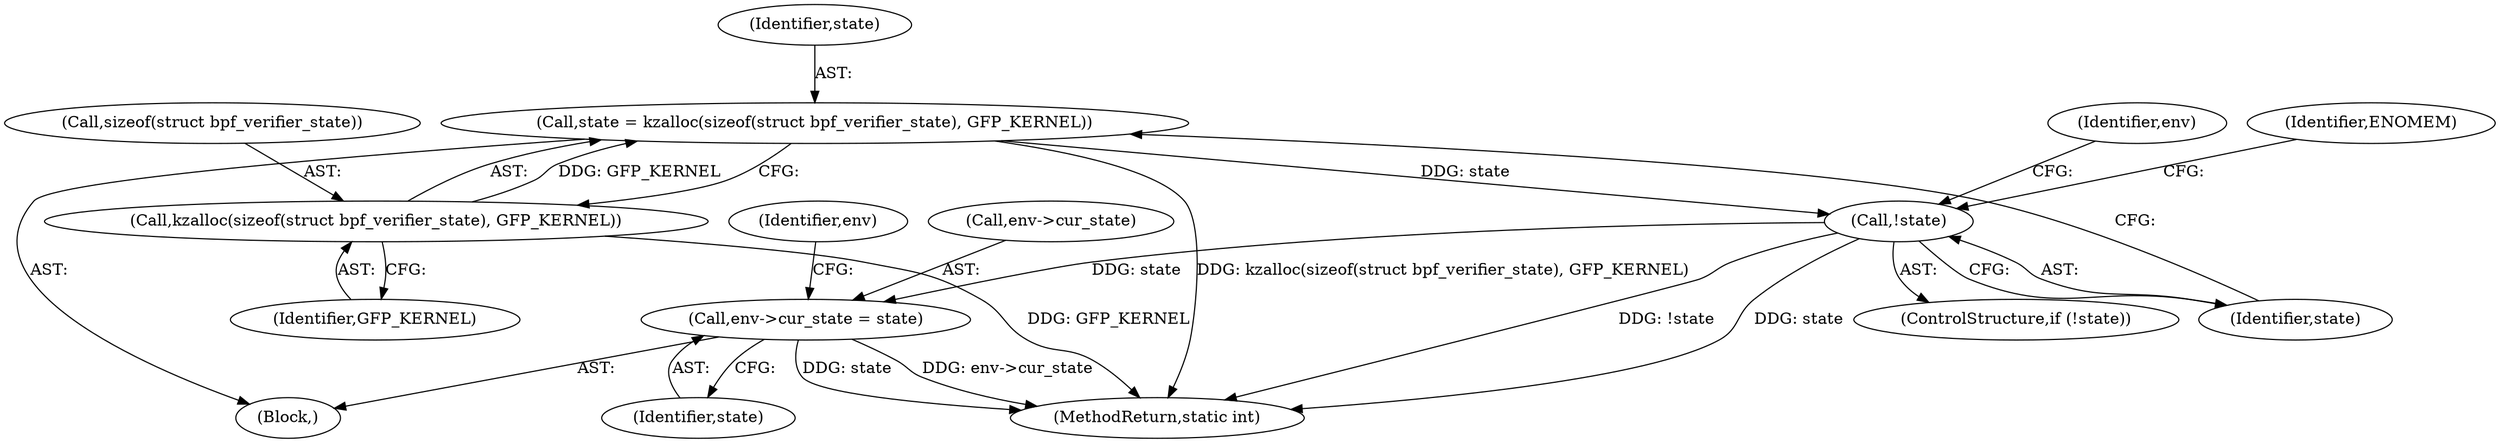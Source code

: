 digraph "0_linux_c131187db2d3fa2f8bf32fdf4e9a4ef805168467_1@pointer" {
"1000146" [label="(Call,state = kzalloc(sizeof(struct bpf_verifier_state), GFP_KERNEL))"];
"1000148" [label="(Call,kzalloc(sizeof(struct bpf_verifier_state), GFP_KERNEL))"];
"1000153" [label="(Call,!state)"];
"1000158" [label="(Call,env->cur_state = state)"];
"1000152" [label="(ControlStructure,if (!state))"];
"1000153" [label="(Call,!state)"];
"1000148" [label="(Call,kzalloc(sizeof(struct bpf_verifier_state), GFP_KERNEL))"];
"1000921" [label="(MethodReturn,static int)"];
"1000146" [label="(Call,state = kzalloc(sizeof(struct bpf_verifier_state), GFP_KERNEL))"];
"1000159" [label="(Call,env->cur_state)"];
"1000149" [label="(Call,sizeof(struct bpf_verifier_state))"];
"1000164" [label="(Identifier,env)"];
"1000151" [label="(Identifier,GFP_KERNEL)"];
"1000158" [label="(Call,env->cur_state = state)"];
"1000157" [label="(Identifier,ENOMEM)"];
"1000154" [label="(Identifier,state)"];
"1000162" [label="(Identifier,state)"];
"1000160" [label="(Identifier,env)"];
"1000147" [label="(Identifier,state)"];
"1000114" [label="(Block,)"];
"1000146" -> "1000114"  [label="AST: "];
"1000146" -> "1000148"  [label="CFG: "];
"1000147" -> "1000146"  [label="AST: "];
"1000148" -> "1000146"  [label="AST: "];
"1000154" -> "1000146"  [label="CFG: "];
"1000146" -> "1000921"  [label="DDG: kzalloc(sizeof(struct bpf_verifier_state), GFP_KERNEL)"];
"1000148" -> "1000146"  [label="DDG: GFP_KERNEL"];
"1000146" -> "1000153"  [label="DDG: state"];
"1000148" -> "1000151"  [label="CFG: "];
"1000149" -> "1000148"  [label="AST: "];
"1000151" -> "1000148"  [label="AST: "];
"1000148" -> "1000921"  [label="DDG: GFP_KERNEL"];
"1000153" -> "1000152"  [label="AST: "];
"1000153" -> "1000154"  [label="CFG: "];
"1000154" -> "1000153"  [label="AST: "];
"1000157" -> "1000153"  [label="CFG: "];
"1000160" -> "1000153"  [label="CFG: "];
"1000153" -> "1000921"  [label="DDG: !state"];
"1000153" -> "1000921"  [label="DDG: state"];
"1000153" -> "1000158"  [label="DDG: state"];
"1000158" -> "1000114"  [label="AST: "];
"1000158" -> "1000162"  [label="CFG: "];
"1000159" -> "1000158"  [label="AST: "];
"1000162" -> "1000158"  [label="AST: "];
"1000164" -> "1000158"  [label="CFG: "];
"1000158" -> "1000921"  [label="DDG: env->cur_state"];
"1000158" -> "1000921"  [label="DDG: state"];
}
